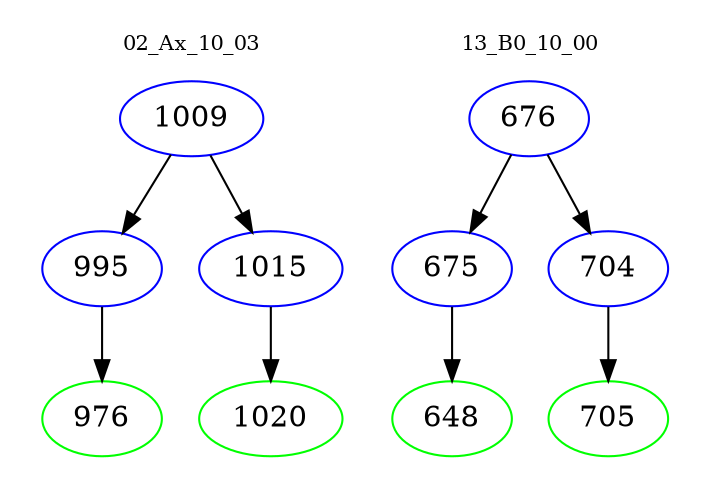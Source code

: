 digraph{
subgraph cluster_0 {
color = white
label = "02_Ax_10_03";
fontsize=10;
T0_1009 [label="1009", color="blue"]
T0_1009 -> T0_995 [color="black"]
T0_995 [label="995", color="blue"]
T0_995 -> T0_976 [color="black"]
T0_976 [label="976", color="green"]
T0_1009 -> T0_1015 [color="black"]
T0_1015 [label="1015", color="blue"]
T0_1015 -> T0_1020 [color="black"]
T0_1020 [label="1020", color="green"]
}
subgraph cluster_1 {
color = white
label = "13_B0_10_00";
fontsize=10;
T1_676 [label="676", color="blue"]
T1_676 -> T1_675 [color="black"]
T1_675 [label="675", color="blue"]
T1_675 -> T1_648 [color="black"]
T1_648 [label="648", color="green"]
T1_676 -> T1_704 [color="black"]
T1_704 [label="704", color="blue"]
T1_704 -> T1_705 [color="black"]
T1_705 [label="705", color="green"]
}
}
